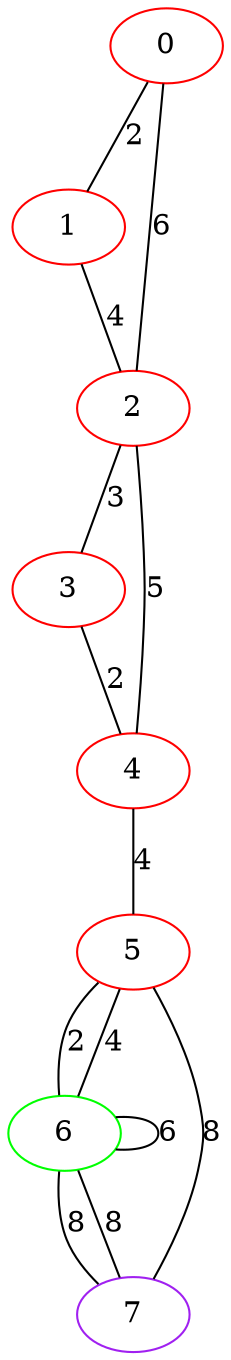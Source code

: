 graph "" {
0 [color=red, weight=1];
1 [color=red, weight=1];
2 [color=red, weight=1];
3 [color=red, weight=1];
4 [color=red, weight=1];
5 [color=red, weight=1];
6 [color=green, weight=2];
7 [color=purple, weight=4];
0 -- 1  [key=0, label=2];
0 -- 2  [key=0, label=6];
1 -- 2  [key=0, label=4];
2 -- 3  [key=0, label=3];
2 -- 4  [key=0, label=5];
3 -- 4  [key=0, label=2];
4 -- 5  [key=0, label=4];
5 -- 6  [key=0, label=2];
5 -- 6  [key=1, label=4];
5 -- 7  [key=0, label=8];
6 -- 6  [key=0, label=6];
6 -- 7  [key=0, label=8];
6 -- 7  [key=1, label=8];
}
